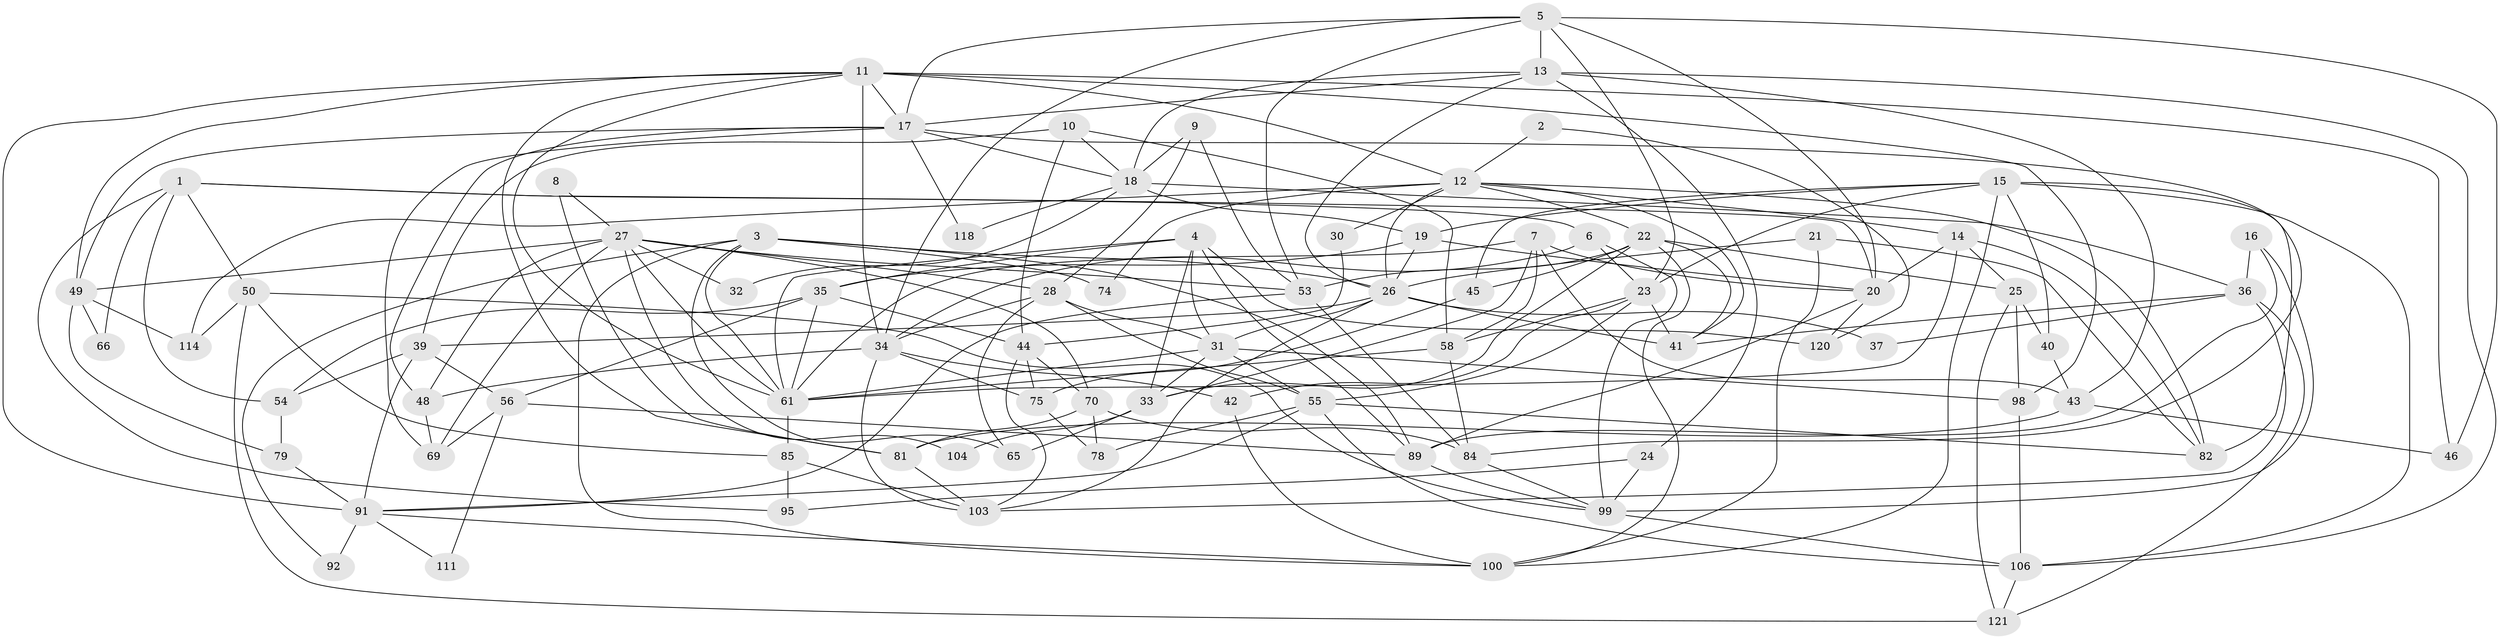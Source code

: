 // Generated by graph-tools (version 1.1) at 2025/52/02/27/25 19:52:05]
// undirected, 80 vertices, 200 edges
graph export_dot {
graph [start="1"]
  node [color=gray90,style=filled];
  1 [super="+107"];
  2;
  3 [super="+105"];
  4 [super="+51"];
  5 [super="+116"];
  6 [super="+29"];
  7;
  8;
  9 [super="+77"];
  10 [super="+110"];
  11 [super="+93"];
  12 [super="+96"];
  13 [super="+64"];
  14 [super="+115"];
  15 [super="+117"];
  16;
  17 [super="+87"];
  18 [super="+86"];
  19 [super="+90"];
  20 [super="+60"];
  21;
  22 [super="+71"];
  23 [super="+113"];
  24;
  25 [super="+68"];
  26 [super="+76"];
  27 [super="+124"];
  28 [super="+62"];
  30;
  31 [super="+80"];
  32;
  33 [super="+73"];
  34 [super="+38"];
  35;
  36 [super="+47"];
  37;
  39 [super="+52"];
  40;
  41 [super="+101"];
  42;
  43;
  44 [super="+59"];
  45;
  46;
  48;
  49 [super="+94"];
  50 [super="+67"];
  53 [super="+88"];
  54 [super="+122"];
  55 [super="+57"];
  56 [super="+83"];
  58 [super="+72"];
  61 [super="+63"];
  65;
  66;
  69;
  70 [super="+97"];
  74;
  75;
  78;
  79;
  81 [super="+102"];
  82;
  84 [super="+109"];
  85;
  89 [super="+123"];
  91 [super="+108"];
  92;
  95;
  98;
  99 [super="+125"];
  100 [super="+112"];
  103;
  104;
  106 [super="+119"];
  111;
  114;
  118;
  120;
  121;
  1 -- 95;
  1 -- 66;
  1 -- 6;
  1 -- 50;
  1 -- 20;
  1 -- 54;
  2 -- 12;
  2 -- 120;
  3 -- 100;
  3 -- 89;
  3 -- 26 [weight=2];
  3 -- 65;
  3 -- 74;
  3 -- 61;
  3 -- 92;
  4 -- 33;
  4 -- 31;
  4 -- 35;
  4 -- 120;
  4 -- 89;
  4 -- 61;
  5 -- 13;
  5 -- 23;
  5 -- 46;
  5 -- 53;
  5 -- 20;
  5 -- 34;
  5 -- 17;
  6 -- 23;
  6 -- 99;
  6 -- 34;
  7 -- 43;
  7 -- 33;
  7 -- 58;
  7 -- 61;
  7 -- 20;
  8 -- 81;
  8 -- 27;
  9 -- 53;
  9 -- 18;
  9 -- 28;
  10 -- 39;
  10 -- 58;
  10 -- 18;
  10 -- 44;
  11 -- 46;
  11 -- 12;
  11 -- 49;
  11 -- 81;
  11 -- 17;
  11 -- 34;
  11 -- 98;
  11 -- 91;
  11 -- 61;
  12 -- 74;
  12 -- 82;
  12 -- 114;
  12 -- 22;
  12 -- 30;
  12 -- 41;
  12 -- 26;
  12 -- 14;
  13 -- 17;
  13 -- 18;
  13 -- 24;
  13 -- 43;
  13 -- 106;
  13 -- 26;
  14 -- 82;
  14 -- 20;
  14 -- 61;
  14 -- 25;
  15 -- 40;
  15 -- 82;
  15 -- 100;
  15 -- 23;
  15 -- 45;
  15 -- 106;
  15 -- 19;
  16 -- 89;
  16 -- 99;
  16 -- 36;
  17 -- 48;
  17 -- 49;
  17 -- 69;
  17 -- 118;
  17 -- 84;
  17 -- 18;
  18 -- 36 [weight=3];
  18 -- 118;
  18 -- 32;
  18 -- 19;
  19 -- 35;
  19 -- 26;
  19 -- 20;
  20 -- 120;
  20 -- 89;
  21 -- 100;
  21 -- 82;
  21 -- 26;
  22 -- 25;
  22 -- 53;
  22 -- 33;
  22 -- 45;
  22 -- 100;
  22 -- 41;
  23 -- 42;
  23 -- 55;
  23 -- 58;
  23 -- 41;
  24 -- 99;
  24 -- 95;
  25 -- 121;
  25 -- 40;
  25 -- 98;
  26 -- 39;
  26 -- 37;
  26 -- 103;
  26 -- 31;
  26 -- 41;
  27 -- 69;
  27 -- 49;
  27 -- 32;
  27 -- 48;
  27 -- 53;
  27 -- 61;
  27 -- 104;
  27 -- 28;
  27 -- 70;
  28 -- 55;
  28 -- 65;
  28 -- 34;
  28 -- 31;
  30 -- 44;
  31 -- 98;
  31 -- 33;
  31 -- 61;
  31 -- 55;
  33 -- 65;
  33 -- 104;
  34 -- 48;
  34 -- 42;
  34 -- 75;
  34 -- 103;
  35 -- 61;
  35 -- 56;
  35 -- 44;
  35 -- 54;
  36 -- 37;
  36 -- 103;
  36 -- 121;
  36 -- 41;
  39 -- 91;
  39 -- 56;
  39 -- 54;
  40 -- 43;
  42 -- 100;
  43 -- 46;
  43 -- 81;
  44 -- 75;
  44 -- 103;
  44 -- 70;
  45 -- 75;
  48 -- 69;
  49 -- 79;
  49 -- 66;
  49 -- 114;
  50 -- 85;
  50 -- 114;
  50 -- 121;
  50 -- 99;
  53 -- 91;
  53 -- 84;
  54 -- 79;
  55 -- 82;
  55 -- 78;
  55 -- 91;
  55 -- 106;
  56 -- 69;
  56 -- 111;
  56 -- 89;
  58 -- 61;
  58 -- 84;
  61 -- 85;
  70 -- 78;
  70 -- 81;
  70 -- 84;
  75 -- 78;
  79 -- 91;
  81 -- 103;
  84 -- 99;
  85 -- 103;
  85 -- 95;
  89 -- 99;
  91 -- 100;
  91 -- 111;
  91 -- 92;
  98 -- 106;
  99 -- 106;
  106 -- 121;
}
